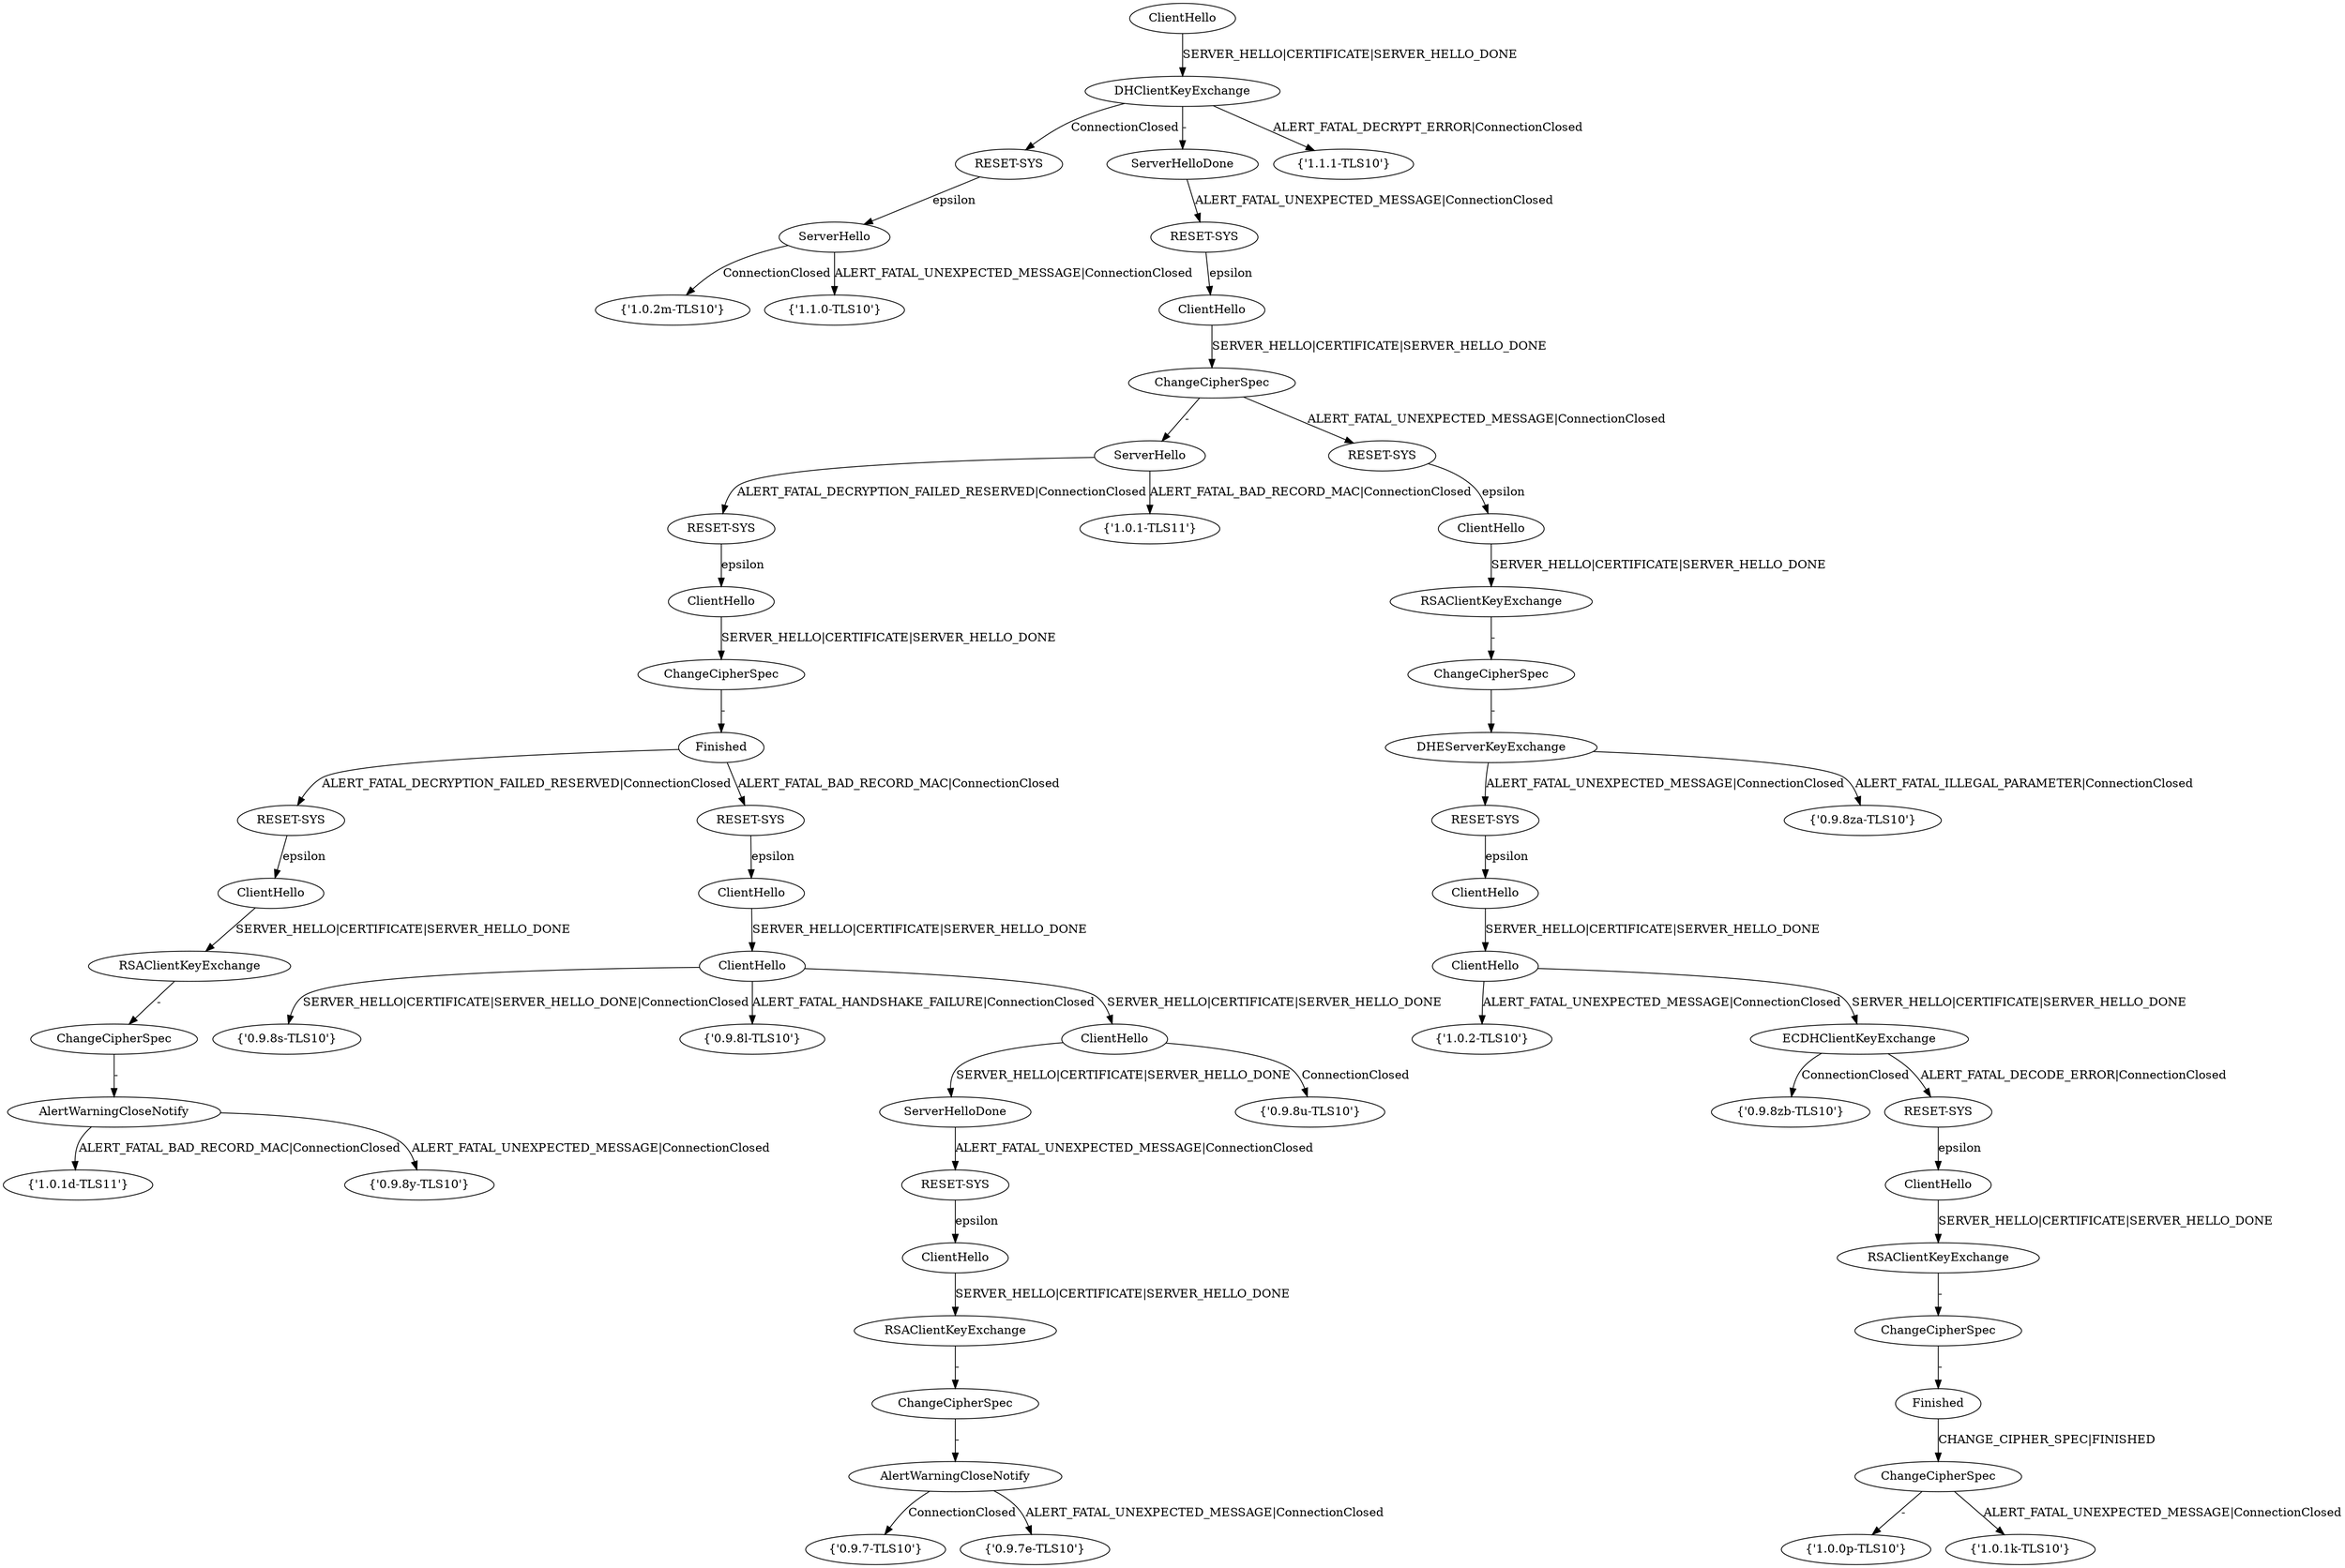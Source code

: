 digraph "" {
	node [label="\N"];
	a0	[label=ClientHello];
	a3	[label=DHClientKeyExchange];
	a0 -> a3	[key=0,
		label="SERVER_HELLO|CERTIFICATE|SERVER_HELLO_DONE"];
	a9	[label="RESET-SYS"];
	a3 -> a9	[key=0,
		label=ConnectionClosed];
	a10	[label=ServerHelloDone];
	a3 -> a10	[key=0,
		label="-"];
	a11	[label="{'1.1.1-TLS10'}"];
	a3 -> a11	[key=0,
		label="ALERT_FATAL_DECRYPT_ERROR|ConnectionClosed"];
	a23	[label=ServerHello];
	a9 -> a23	[key=0,
		label=epsilon];
	a24	[label="RESET-SYS"];
	a10 -> a24	[key=0,
		label="ALERT_FATAL_UNEXPECTED_MESSAGE|ConnectionClosed"];
	a17	[label="{'0.9.8s-TLS10'}"];
	a18	[label="{'0.9.8l-TLS10'}"];
	a13	[label=ServerHello];
	a29	[label="RESET-SYS"];
	a13 -> a29	[key=8,
		label="ALERT_FATAL_DECRYPTION_FAILED_RESERVED|ConnectionClosed"];
	a30	[label="{'1.0.1-TLS11'}"];
	a13 -> a30	[key=8,
		label="ALERT_FATAL_BAD_RECORD_MAC|ConnectionClosed"];
	a59	[label=ClientHello];
	a29 -> a59	[key=0,
		label=epsilon];
	a46	[label="{'1.0.2m-TLS10'}"];
	a50	[label="{'1.1.0-TLS10'}"];
	a23 -> a46	[key=8,
		label=ConnectionClosed];
	a23 -> a50	[key=8,
		label="ALERT_FATAL_UNEXPECTED_MESSAGE|ConnectionClosed"];
	a63	[label="{'1.0.1d-TLS11'}"];
	a66	[label="{'0.9.7-TLS10'}"];
	a150	[label="{'0.9.8zb-TLS10'}"];
	a55	[label=ClientHello];
	a24 -> a55	[key=0,
		label=epsilon];
	a99	[label=ChangeCipherSpec];
	a55 -> a99	[key=0,
		label="SERVER_HELLO|CERTIFICATE|SERVER_HELLO_DONE"];
	a99 -> a13	[key=0,
		label="-"];
	a157	[label="RESET-SYS"];
	a99 -> a157	[key=0,
		label="ALERT_FATAL_UNEXPECTED_MESSAGE|ConnectionClosed"];
	a159	[label="{'1.0.2-TLS10'}"];
	a27	[label="RESET-SYS"];
	a57	[label=ClientHello];
	a27 -> a57	[key=0,
		label=epsilon];
	a161	[label="{'0.9.8za-TLS10'}"];
	a101	[label=ClientHello];
	a57 -> a101	[key=0,
		label="SERVER_HELLO|CERTIFICATE|SERVER_HELLO_DONE"];
	a101 -> a159	[key=0,
		label="ALERT_FATAL_UNEXPECTED_MESSAGE|ConnectionClosed"];
	a166	[label=ECDHClientKeyExchange];
	a101 -> a166	[key=0,
		label="SERVER_HELLO|CERTIFICATE|SERVER_HELLO_DONE"];
	a166 -> a150	[key=0,
		label=ConnectionClosed];
	a38	[label="RESET-SYS"];
	a166 -> a38	[key=0,
		label="ALERT_FATAL_DECODE_ERROR|ConnectionClosed"];
	a105	[label=ChangeCipherSpec];
	a59 -> a105	[key=0,
		label="SERVER_HELLO|CERTIFICATE|SERVER_HELLO_DONE"];
	a172	[label=Finished];
	a105 -> a172	[key=0,
		label="-"];
	a32	[label="RESET-SYS"];
	a61	[label=ClientHello];
	a32 -> a61	[key=0,
		label=epsilon];
	a43	[label=ServerHelloDone];
	a80	[label="RESET-SYS"];
	a43 -> a80	[key=0,
		label="ALERT_FATAL_UNEXPECTED_MESSAGE|ConnectionClosed"];
	a205	[label="{'0.9.7e-TLS10'}"];
	a72	[label=ClientHello];
	a38 -> a72	[key=0,
		label=epsilon];
	a250	[label="RESET-SYS"];
	a346	[label=ClientHello];
	a250 -> a346	[key=0,
		label=epsilon];
	a312	[label="{'1.0.0p-TLS10'}"];
	a107	[label=RSAClientKeyExchange];
	a61 -> a107	[key=0,
		label="SERVER_HELLO|CERTIFICATE|SERVER_HELLO_DONE"];
	a181	[label=ChangeCipherSpec];
	a107 -> a181	[key=0,
		label="-"];
	a263	[label=AlertWarningCloseNotify];
	a181 -> a263	[key=0,
		label="-"];
	a263 -> a63	[key=2,
		label="ALERT_FATAL_BAD_RECORD_MAC|ConnectionClosed"];
	a360	[label="{'0.9.8y-TLS10'}"];
	a263 -> a360	[key=2,
		label="ALERT_FATAL_UNEXPECTED_MESSAGE|ConnectionClosed"];
	a235	[label=ClientHello];
	a157 -> a235	[key=0,
		label=epsilon];
	a329	[label=RSAClientKeyExchange];
	a235 -> a329	[key=0,
		label="SERVER_HELLO|CERTIFICATE|SERVER_HELLO_DONE"];
	a436	[label=ChangeCipherSpec];
	a329 -> a436	[key=0,
		label="-"];
	a503	[label="{'1.0.1k-TLS10'}"];
	a122	[label=RSAClientKeyExchange];
	a72 -> a122	[key=0,
		label="SERVER_HELLO|CERTIFICATE|SERVER_HELLO_DONE"];
	a195	[label=ChangeCipherSpec];
	a122 -> a195	[key=0,
		label="-"];
	a286	[label=Finished];
	a195 -> a286	[key=0,
		label="-"];
	a395	[label=ChangeCipherSpec];
	a286 -> a395	[key=0,
		label="CHANGE_CIPHER_SPEC|FINISHED"];
	a395 -> a312	[key=0,
		label="-"];
	a395 -> a503	[key=0,
		label="ALERT_FATAL_UNEXPECTED_MESSAGE|ConnectionClosed"];
	a131	[label=ClientHello];
	a80 -> a131	[key=0,
		label=epsilon];
	a204	[label=RSAClientKeyExchange];
	a131 -> a204	[key=0,
		label="SERVER_HELLO|CERTIFICATE|SERVER_HELLO_DONE"];
	a295	[label=ChangeCipherSpec];
	a204 -> a295	[key=0,
		label="-"];
	a404	[label=AlertWarningCloseNotify];
	a295 -> a404	[key=0,
		label="-"];
	a404 -> a66	[key=2,
		label=ConnectionClosed];
	a404 -> a205	[key=2,
		label="ALERT_FATAL_UNEXPECTED_MESSAGE|ConnectionClosed"];
	a550	[label=DHEServerKeyExchange];
	a436 -> a550	[key=0,
		label="-"];
	a172 -> a32	[key=0,
		label="ALERT_FATAL_DECRYPTION_FAILED_RESERVED|ConnectionClosed"];
	a172 -> a250	[key=0,
		label="ALERT_FATAL_BAD_RECORD_MAC|ConnectionClosed"];
	a459	[label=ClientHello];
	a346 -> a459	[key=0,
		label="SERVER_HELLO|CERTIFICATE|SERVER_HELLO_DONE"];
	a459 -> a17	[key=0,
		label="SERVER_HELLO|CERTIFICATE|SERVER_HELLO_DONE|ConnectionClosed"];
	a459 -> a18	[key=0,
		label="ALERT_FATAL_HANDSHAKE_FAILURE|ConnectionClosed"];
	a576	[label=ClientHello];
	a459 -> a576	[key=0,
		label="SERVER_HELLO|CERTIFICATE|SERVER_HELLO_DONE"];
	a576 -> a43	[key=0,
		label="SERVER_HELLO|CERTIFICATE|SERVER_HELLO_DONE"];
	a699	[label="{'0.9.8u-TLS10'}"];
	a576 -> a699	[key=0,
		label=ConnectionClosed];
	a550 -> a27	[key=0,
		label="ALERT_FATAL_UNEXPECTED_MESSAGE|ConnectionClosed"];
	a550 -> a161	[key=0,
		label="ALERT_FATAL_ILLEGAL_PARAMETER|ConnectionClosed"];
}

